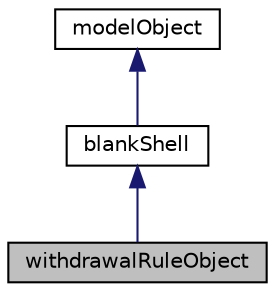 digraph "withdrawalRuleObject"
{
 // LATEX_PDF_SIZE
  edge [fontname="Helvetica",fontsize="10",labelfontname="Helvetica",labelfontsize="10"];
  node [fontname="Helvetica",fontsize="10",shape=record];
  Node1 [label="withdrawalRuleObject",height=0.2,width=0.4,color="black", fillcolor="grey75", style="filled", fontcolor="black",tooltip=" "];
  Node2 -> Node1 [dir="back",color="midnightblue",fontsize="10",style="solid"];
  Node2 [label="blankShell",height=0.2,width=0.4,color="black", fillcolor="white", style="filled",URL="$classblankShell.html",tooltip=" "];
  Node3 -> Node2 [dir="back",color="midnightblue",fontsize="10",style="solid"];
  Node3 [label="modelObject",height=0.2,width=0.4,color="black", fillcolor="white", style="filled",URL="$classmodelObject.html",tooltip=" "];
}
